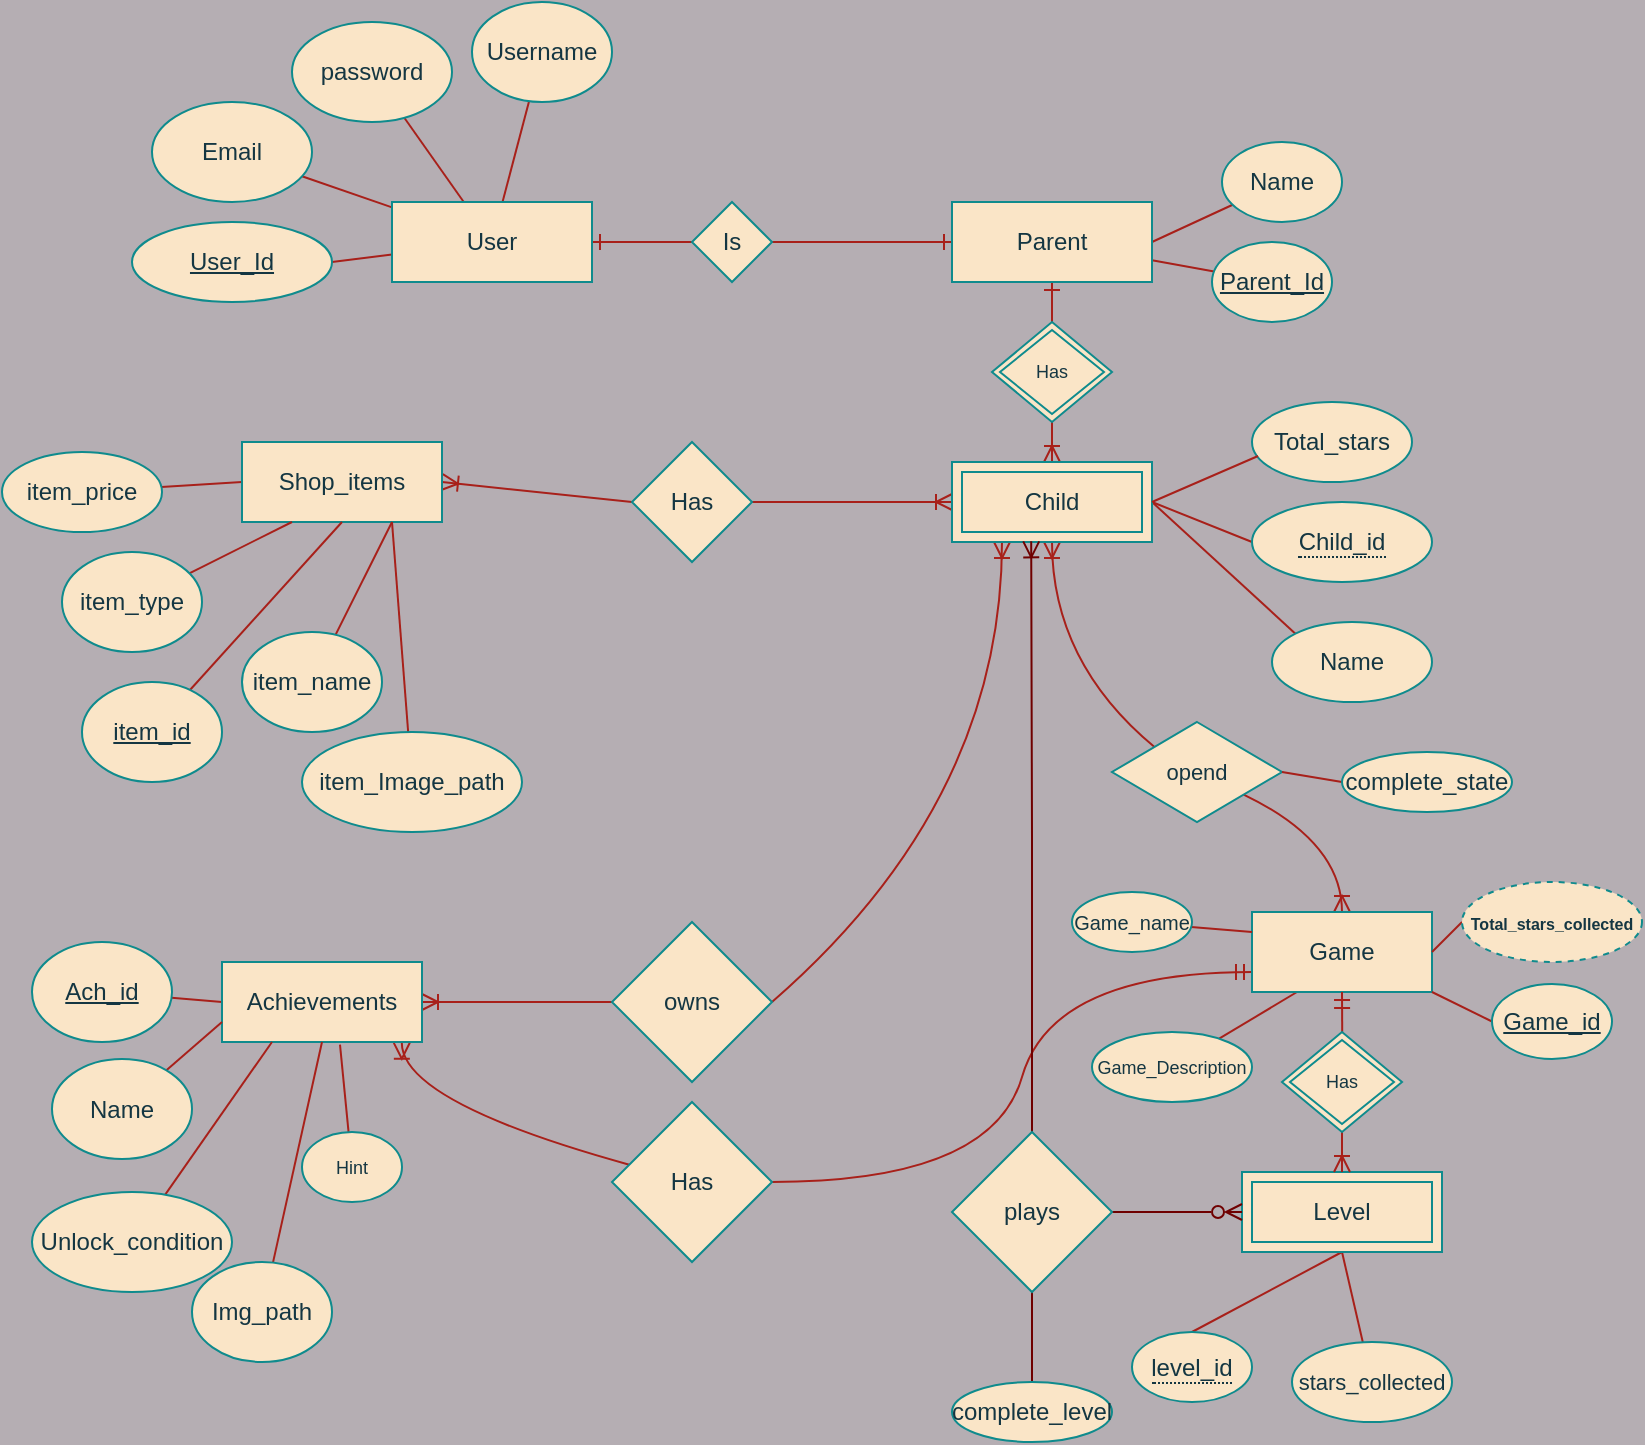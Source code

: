 <mxfile version="20.6.0" type="device"><diagram id="R2lEEEUBdFMjLlhIrx00" name="Page-1"><mxGraphModel dx="1419" dy="788" grid="1" gridSize="10" guides="1" tooltips="1" connect="1" arrows="1" fold="1" page="1" pageScale="1" pageWidth="850" pageHeight="1100" background="#B5AEB3" math="0" shadow="0" extFonts="Permanent Marker^https://fonts.googleapis.com/css?family=Permanent+Marker"><root><mxCell id="0"/><mxCell id="1" parent="0"/><mxCell id="LrDNY6gh-SelrB8s0ldX-5" value="" style="rounded=0;orthogonalLoop=1;jettySize=auto;html=1;endArrow=none;endFill=0;labelBackgroundColor=#DAD2D8;strokeColor=#A8201A;fontColor=#143642;curved=1;" parent="1" source="LrDNY6gh-SelrB8s0ldX-3" target="LrDNY6gh-SelrB8s0ldX-4" edge="1"><mxGeometry relative="1" as="geometry"/></mxCell><mxCell id="LrDNY6gh-SelrB8s0ldX-8" value="" style="rounded=0;orthogonalLoop=1;jettySize=auto;html=1;endArrow=none;endFill=0;labelBackgroundColor=#DAD2D8;strokeColor=#A8201A;fontColor=#143642;curved=1;" parent="1" source="LrDNY6gh-SelrB8s0ldX-3" target="LrDNY6gh-SelrB8s0ldX-6" edge="1"><mxGeometry relative="1" as="geometry"/></mxCell><mxCell id="LrDNY6gh-SelrB8s0ldX-10" value="" style="rounded=0;orthogonalLoop=1;jettySize=auto;html=1;endArrow=none;endFill=0;labelBackgroundColor=#DAD2D8;strokeColor=#A8201A;fontColor=#143642;curved=1;" parent="1" source="LrDNY6gh-SelrB8s0ldX-3" target="LrDNY6gh-SelrB8s0ldX-9" edge="1"><mxGeometry relative="1" as="geometry"/></mxCell><mxCell id="LrDNY6gh-SelrB8s0ldX-12" value="" style="rounded=0;orthogonalLoop=1;jettySize=auto;html=1;exitX=1;exitY=0.5;exitDx=0;exitDy=0;endArrow=none;endFill=0;labelBackgroundColor=#DAD2D8;strokeColor=#A8201A;fontColor=#143642;curved=1;" parent="1" source="LrDNY6gh-SelrB8s0ldX-15" target="LrDNY6gh-SelrB8s0ldX-11" edge="1"><mxGeometry relative="1" as="geometry"/></mxCell><mxCell id="LrDNY6gh-SelrB8s0ldX-19" style="edgeStyle=none;rounded=0;orthogonalLoop=1;jettySize=auto;html=1;entryX=1;entryY=0.5;entryDx=0;entryDy=0;endArrow=none;endFill=0;labelBackgroundColor=#DAD2D8;strokeColor=#A8201A;fontColor=#143642;curved=1;" parent="1" source="LrDNY6gh-SelrB8s0ldX-3" target="LrDNY6gh-SelrB8s0ldX-16" edge="1"><mxGeometry relative="1" as="geometry"/></mxCell><mxCell id="LrDNY6gh-SelrB8s0ldX-98" style="edgeStyle=none;rounded=0;orthogonalLoop=1;jettySize=auto;html=1;exitX=1;exitY=0.5;exitDx=0;exitDy=0;entryX=0;entryY=0.5;entryDx=0;entryDy=0;fontSize=11;startArrow=ERone;startFill=0;endArrow=none;endFill=0;labelBackgroundColor=#DAD2D8;strokeColor=#A8201A;fontColor=#143642;curved=1;" parent="1" source="LrDNY6gh-SelrB8s0ldX-3" target="LrDNY6gh-SelrB8s0ldX-95" edge="1"><mxGeometry relative="1" as="geometry"/></mxCell><mxCell id="LrDNY6gh-SelrB8s0ldX-3" value="User" style="whiteSpace=wrap;html=1;align=center;rounded=0;fillColor=#FAE5C7;strokeColor=#0F8B8D;fontColor=#143642;" parent="1" vertex="1"><mxGeometry x="200" y="110" width="100" height="40" as="geometry"/></mxCell><mxCell id="LrDNY6gh-SelrB8s0ldX-4" value="Username" style="ellipse;whiteSpace=wrap;html=1;rounded=0;fillColor=#FAE5C7;strokeColor=#0F8B8D;fontColor=#143642;" parent="1" vertex="1"><mxGeometry x="240" y="10" width="70" height="50" as="geometry"/></mxCell><mxCell id="LrDNY6gh-SelrB8s0ldX-6" value="password" style="ellipse;whiteSpace=wrap;html=1;rounded=0;fillColor=#FAE5C7;strokeColor=#0F8B8D;fontColor=#143642;" parent="1" vertex="1"><mxGeometry x="150" y="20" width="80" height="50" as="geometry"/></mxCell><mxCell id="LrDNY6gh-SelrB8s0ldX-9" value="Email" style="ellipse;whiteSpace=wrap;html=1;rounded=0;fillColor=#FAE5C7;strokeColor=#0F8B8D;fontColor=#143642;" parent="1" vertex="1"><mxGeometry x="80" y="60" width="80" height="50" as="geometry"/></mxCell><mxCell id="LrDNY6gh-SelrB8s0ldX-11" value="Name" style="ellipse;whiteSpace=wrap;html=1;rounded=0;fillColor=#FAE5C7;strokeColor=#0F8B8D;fontColor=#143642;" parent="1" vertex="1"><mxGeometry x="615" y="80" width="60" height="40" as="geometry"/></mxCell><mxCell id="LrDNY6gh-SelrB8s0ldX-18" value="" style="edgeStyle=none;rounded=0;orthogonalLoop=1;jettySize=auto;html=1;endArrow=none;endFill=0;labelBackgroundColor=#DAD2D8;strokeColor=#A8201A;fontColor=#143642;curved=1;" parent="1" source="LrDNY6gh-SelrB8s0ldX-15" target="LrDNY6gh-SelrB8s0ldX-20" edge="1"><mxGeometry relative="1" as="geometry"><mxPoint x="650.0" y="130" as="targetPoint"/></mxGeometry></mxCell><mxCell id="LrDNY6gh-SelrB8s0ldX-96" value="" style="edgeStyle=none;rounded=0;orthogonalLoop=1;jettySize=auto;html=1;fontSize=11;startArrow=ERone;startFill=0;endArrow=none;endFill=0;labelBackgroundColor=#DAD2D8;strokeColor=#A8201A;fontColor=#143642;curved=1;" parent="1" source="LrDNY6gh-SelrB8s0ldX-15" target="LrDNY6gh-SelrB8s0ldX-95" edge="1"><mxGeometry relative="1" as="geometry"/></mxCell><mxCell id="LrDNY6gh-SelrB8s0ldX-100" value="" style="edgeStyle=none;rounded=0;orthogonalLoop=1;jettySize=auto;html=1;fontSize=11;startArrow=ERone;startFill=0;endArrow=none;endFill=0;entryX=0.5;entryY=0;entryDx=0;entryDy=0;labelBackgroundColor=#DAD2D8;strokeColor=#A8201A;fontColor=#143642;curved=1;" parent="1" source="LrDNY6gh-SelrB8s0ldX-15" target="LrDNY6gh-SelrB8s0ldX-122" edge="1"><mxGeometry relative="1" as="geometry"><mxPoint x="530" y="170.0" as="targetPoint"/></mxGeometry></mxCell><mxCell id="LrDNY6gh-SelrB8s0ldX-15" value="Parent" style="whiteSpace=wrap;html=1;align=center;rounded=0;fillColor=#FAE5C7;strokeColor=#0F8B8D;fontColor=#143642;" parent="1" vertex="1"><mxGeometry x="480" y="110" width="100" height="40" as="geometry"/></mxCell><mxCell id="LrDNY6gh-SelrB8s0ldX-16" value="User_Id" style="ellipse;whiteSpace=wrap;html=1;align=center;fontStyle=4;rounded=0;fillColor=#FAE5C7;strokeColor=#0F8B8D;fontColor=#143642;" parent="1" vertex="1"><mxGeometry x="70" y="120" width="100" height="40" as="geometry"/></mxCell><mxCell id="LrDNY6gh-SelrB8s0ldX-20" value="Parent_Id" style="ellipse;whiteSpace=wrap;html=1;align=center;fontStyle=4;rounded=0;fillColor=#FAE5C7;strokeColor=#0F8B8D;fontColor=#143642;" parent="1" vertex="1"><mxGeometry x="610" y="130" width="60" height="40" as="geometry"/></mxCell><mxCell id="LrDNY6gh-SelrB8s0ldX-24" style="edgeStyle=none;rounded=0;orthogonalLoop=1;jettySize=auto;html=1;exitX=1;exitY=0.5;exitDx=0;exitDy=0;entryX=0;entryY=0.5;entryDx=0;entryDy=0;endArrow=none;endFill=0;labelBackgroundColor=#DAD2D8;strokeColor=#A8201A;fontColor=#143642;curved=1;" parent="1" source="LrDNY6gh-SelrB8s0ldX-21" target="LrDNY6gh-SelrB8s0ldX-25" edge="1"><mxGeometry relative="1" as="geometry"><mxPoint x="620.0" y="280" as="targetPoint"/></mxGeometry></mxCell><mxCell id="LrDNY6gh-SelrB8s0ldX-28" style="edgeStyle=none;rounded=0;orthogonalLoop=1;jettySize=auto;html=1;exitX=1;exitY=0.5;exitDx=0;exitDy=0;entryX=0;entryY=0;entryDx=0;entryDy=0;endArrow=none;endFill=0;labelBackgroundColor=#DAD2D8;strokeColor=#A8201A;fontColor=#143642;curved=1;" parent="1" source="LrDNY6gh-SelrB8s0ldX-21" target="LrDNY6gh-SelrB8s0ldX-26" edge="1"><mxGeometry relative="1" as="geometry"/></mxCell><mxCell id="LrDNY6gh-SelrB8s0ldX-94" style="edgeStyle=none;rounded=0;orthogonalLoop=1;jettySize=auto;html=1;exitX=0.5;exitY=1;exitDx=0;exitDy=0;fontSize=11;startArrow=ERoneToMany;startFill=0;endArrow=none;endFill=0;entryX=0;entryY=0;entryDx=0;entryDy=0;labelBackgroundColor=#DAD2D8;strokeColor=#A8201A;fontColor=#143642;curved=1;" parent="1" source="LrDNY6gh-SelrB8s0ldX-21" target="LrDNY6gh-SelrB8s0ldX-89" edge="1"><mxGeometry relative="1" as="geometry"><mxPoint x="560" y="380" as="targetPoint"/><Array as="points"><mxPoint x="530" y="340"/></Array></mxGeometry></mxCell><mxCell id="LrDNY6gh-SelrB8s0ldX-102" style="edgeStyle=none;rounded=0;orthogonalLoop=1;jettySize=auto;html=1;exitX=0.5;exitY=0;exitDx=0;exitDy=0;entryX=0.5;entryY=1;entryDx=0;entryDy=0;fontSize=11;startArrow=ERoneToMany;startFill=0;endArrow=none;endFill=0;labelBackgroundColor=#DAD2D8;strokeColor=#A8201A;fontColor=#143642;curved=1;" parent="1" source="LrDNY6gh-SelrB8s0ldX-21" target="LrDNY6gh-SelrB8s0ldX-122" edge="1"><mxGeometry relative="1" as="geometry"><mxPoint x="530" y="220.0" as="targetPoint"/></mxGeometry></mxCell><mxCell id="LrDNY6gh-SelrB8s0ldX-106" style="edgeStyle=none;rounded=0;orthogonalLoop=1;jettySize=auto;html=1;entryX=1;entryY=0.5;entryDx=0;entryDy=0;fontSize=11;startArrow=ERoneToMany;startFill=0;endArrow=none;endFill=0;exitX=0.25;exitY=1;exitDx=0;exitDy=0;labelBackgroundColor=#DAD2D8;strokeColor=#A8201A;fontColor=#143642;curved=1;" parent="1" source="LrDNY6gh-SelrB8s0ldX-21" target="LrDNY6gh-SelrB8s0ldX-104" edge="1"><mxGeometry relative="1" as="geometry"><Array as="points"><mxPoint x="505" y="410"/></Array></mxGeometry></mxCell><mxCell id="LrDNY6gh-SelrB8s0ldX-118" value="" style="edgeStyle=none;rounded=0;orthogonalLoop=1;jettySize=auto;html=1;fontSize=9;startArrow=ERoneToMany;startFill=0;endArrow=none;endFill=0;labelBackgroundColor=#DAD2D8;strokeColor=#A8201A;fontColor=#143642;curved=1;" parent="1" source="LrDNY6gh-SelrB8s0ldX-21" target="LrDNY6gh-SelrB8s0ldX-117" edge="1"><mxGeometry relative="1" as="geometry"/></mxCell><mxCell id="LrDNY6gh-SelrB8s0ldX-21" value="Child" style="shape=ext;margin=3;double=1;whiteSpace=wrap;html=1;align=center;rounded=0;fillColor=#FAE5C7;strokeColor=#0F8B8D;fontColor=#143642;" parent="1" vertex="1"><mxGeometry x="480" y="240" width="100" height="40" as="geometry"/></mxCell><mxCell id="LrDNY6gh-SelrB8s0ldX-25" value="&lt;span style=&quot;border-bottom: 1px dotted&quot;&gt;Child_id&lt;/span&gt;" style="ellipse;whiteSpace=wrap;html=1;align=center;rounded=0;fillColor=#FAE5C7;strokeColor=#0F8B8D;fontColor=#143642;" parent="1" vertex="1"><mxGeometry x="630" y="260" width="90" height="40" as="geometry"/></mxCell><mxCell id="LrDNY6gh-SelrB8s0ldX-26" value="Name" style="ellipse;whiteSpace=wrap;html=1;rounded=0;fillColor=#FAE5C7;strokeColor=#0F8B8D;fontColor=#143642;" parent="1" vertex="1"><mxGeometry x="640" y="320" width="80" height="40" as="geometry"/></mxCell><mxCell id="LrDNY6gh-SelrB8s0ldX-29" style="edgeStyle=none;rounded=0;orthogonalLoop=1;jettySize=auto;html=1;exitX=1;exitY=0.5;exitDx=0;exitDy=0;labelBackgroundColor=#DAD2D8;strokeColor=#A8201A;fontColor=#143642;curved=1;" parent="1" source="LrDNY6gh-SelrB8s0ldX-25" target="LrDNY6gh-SelrB8s0ldX-25" edge="1"><mxGeometry relative="1" as="geometry"/></mxCell><mxCell id="LrDNY6gh-SelrB8s0ldX-32" value="" style="edgeStyle=none;rounded=0;orthogonalLoop=1;jettySize=auto;html=1;endArrow=none;endFill=0;exitX=0;exitY=0.5;exitDx=0;exitDy=0;labelBackgroundColor=#DAD2D8;strokeColor=#A8201A;fontColor=#143642;curved=1;" parent="1" source="LrDNY6gh-SelrB8s0ldX-30" target="LrDNY6gh-SelrB8s0ldX-31" edge="1"><mxGeometry relative="1" as="geometry"/></mxCell><mxCell id="LrDNY6gh-SelrB8s0ldX-105" value="" style="edgeStyle=none;rounded=0;orthogonalLoop=1;jettySize=auto;html=1;fontSize=11;startArrow=ERoneToMany;startFill=0;endArrow=none;endFill=0;labelBackgroundColor=#DAD2D8;strokeColor=#A8201A;fontColor=#143642;curved=1;" parent="1" source="LrDNY6gh-SelrB8s0ldX-30" target="LrDNY6gh-SelrB8s0ldX-104" edge="1"><mxGeometry relative="1" as="geometry"/></mxCell><mxCell id="LrDNY6gh-SelrB8s0ldX-109" value="" style="edgeStyle=none;rounded=0;orthogonalLoop=1;jettySize=auto;html=1;fontSize=11;startArrow=ERoneToMany;startFill=0;endArrow=none;endFill=0;exitX=0.899;exitY=1.01;exitDx=0;exitDy=0;exitPerimeter=0;labelBackgroundColor=#DAD2D8;strokeColor=#A8201A;fontColor=#143642;curved=1;" parent="1" source="LrDNY6gh-SelrB8s0ldX-30" target="LrDNY6gh-SelrB8s0ldX-108" edge="1"><mxGeometry relative="1" as="geometry"><Array as="points"><mxPoint x="205" y="560"/></Array></mxGeometry></mxCell><mxCell id="LrDNY6gh-SelrB8s0ldX-30" value="Achievements" style="whiteSpace=wrap;html=1;align=center;flipH=0;flipV=0;rounded=0;fillColor=#FAE5C7;strokeColor=#0F8B8D;fontColor=#143642;" parent="1" vertex="1"><mxGeometry x="115" y="490" width="100" height="40" as="geometry"/></mxCell><mxCell id="LrDNY6gh-SelrB8s0ldX-31" value="Ach_id" style="ellipse;whiteSpace=wrap;html=1;fontStyle=4;flipH=0;flipV=0;rounded=0;fillColor=#FAE5C7;strokeColor=#0F8B8D;fontColor=#143642;" parent="1" vertex="1"><mxGeometry x="20" y="480" width="70" height="50" as="geometry"/></mxCell><mxCell id="LrDNY6gh-SelrB8s0ldX-33" value="" style="edgeStyle=none;rounded=0;orthogonalLoop=1;jettySize=auto;html=1;exitX=0;exitY=0.75;exitDx=0;exitDy=0;endArrow=none;endFill=0;labelBackgroundColor=#DAD2D8;strokeColor=#A8201A;fontColor=#143642;curved=1;" parent="1" source="LrDNY6gh-SelrB8s0ldX-30" target="LrDNY6gh-SelrB8s0ldX-34" edge="1"><mxGeometry relative="1" as="geometry"><mxPoint x="185" y="575.556" as="sourcePoint"/></mxGeometry></mxCell><mxCell id="LrDNY6gh-SelrB8s0ldX-34" value="Name" style="ellipse;whiteSpace=wrap;html=1;flipH=0;flipV=0;rounded=0;fillColor=#FAE5C7;strokeColor=#0F8B8D;fontColor=#143642;" parent="1" vertex="1"><mxGeometry x="30" y="538.5" width="70" height="50" as="geometry"/></mxCell><mxCell id="LrDNY6gh-SelrB8s0ldX-35" value="" style="edgeStyle=none;rounded=0;orthogonalLoop=1;jettySize=auto;html=1;exitX=0.59;exitY=1.033;exitDx=0;exitDy=0;exitPerimeter=0;endArrow=none;endFill=0;labelBackgroundColor=#DAD2D8;strokeColor=#A8201A;fontColor=#143642;curved=1;" parent="1" source="LrDNY6gh-SelrB8s0ldX-30" target="LrDNY6gh-SelrB8s0ldX-36" edge="1"><mxGeometry relative="1" as="geometry"><mxPoint x="94.24" y="540.872" as="sourcePoint"/></mxGeometry></mxCell><mxCell id="LrDNY6gh-SelrB8s0ldX-36" value="Hint" style="ellipse;whiteSpace=wrap;html=1;flipH=0;flipV=0;fontSize=9;rounded=0;fillColor=#FAE5C7;strokeColor=#0F8B8D;fontColor=#143642;" parent="1" vertex="1"><mxGeometry x="155" y="575" width="50" height="35" as="geometry"/></mxCell><mxCell id="LrDNY6gh-SelrB8s0ldX-37" value="" style="edgeStyle=none;rounded=0;orthogonalLoop=1;jettySize=auto;html=1;exitX=0.5;exitY=1;exitDx=0;exitDy=0;endArrow=none;endFill=0;labelBackgroundColor=#DAD2D8;strokeColor=#A8201A;fontColor=#143642;curved=1;" parent="1" source="LrDNY6gh-SelrB8s0ldX-30" target="LrDNY6gh-SelrB8s0ldX-38" edge="1"><mxGeometry relative="1" as="geometry"><mxPoint x="5" y="595.556" as="sourcePoint"/></mxGeometry></mxCell><mxCell id="LrDNY6gh-SelrB8s0ldX-38" value="Img_path" style="ellipse;whiteSpace=wrap;html=1;flipH=0;flipV=0;rounded=0;fillColor=#FAE5C7;strokeColor=#0F8B8D;fontColor=#143642;" parent="1" vertex="1"><mxGeometry x="100" y="640" width="70" height="50" as="geometry"/></mxCell><mxCell id="LrDNY6gh-SelrB8s0ldX-39" value="" style="edgeStyle=none;rounded=0;orthogonalLoop=1;jettySize=auto;html=1;exitX=0.25;exitY=1;exitDx=0;exitDy=0;endArrow=none;endFill=0;labelBackgroundColor=#DAD2D8;strokeColor=#A8201A;fontColor=#143642;curved=1;" parent="1" source="LrDNY6gh-SelrB8s0ldX-30" target="LrDNY6gh-SelrB8s0ldX-40" edge="1"><mxGeometry relative="1" as="geometry"><mxPoint x="-10" y="575.556" as="sourcePoint"/></mxGeometry></mxCell><mxCell id="LrDNY6gh-SelrB8s0ldX-40" value="Unlock_condition" style="ellipse;whiteSpace=wrap;html=1;flipH=0;flipV=0;rounded=0;fillColor=#FAE5C7;strokeColor=#0F8B8D;fontColor=#143642;" parent="1" vertex="1"><mxGeometry x="20" y="605" width="100" height="50" as="geometry"/></mxCell><mxCell id="LrDNY6gh-SelrB8s0ldX-53" style="edgeStyle=none;rounded=0;orthogonalLoop=1;jettySize=auto;html=1;exitX=0;exitY=0.5;exitDx=0;exitDy=0;endArrow=none;endFill=0;labelBackgroundColor=#DAD2D8;strokeColor=#A8201A;fontColor=#143642;curved=1;" parent="1" source="LrDNY6gh-SelrB8s0ldX-43" target="LrDNY6gh-SelrB8s0ldX-52" edge="1"><mxGeometry relative="1" as="geometry"/></mxCell><mxCell id="LrDNY6gh-SelrB8s0ldX-119" style="edgeStyle=none;rounded=0;orthogonalLoop=1;jettySize=auto;html=1;exitX=1;exitY=0.5;exitDx=0;exitDy=0;entryX=0;entryY=0.5;entryDx=0;entryDy=0;fontSize=9;startArrow=ERoneToMany;startFill=0;endArrow=none;endFill=0;labelBackgroundColor=#DAD2D8;strokeColor=#A8201A;fontColor=#143642;curved=1;" parent="1" source="LrDNY6gh-SelrB8s0ldX-43" target="LrDNY6gh-SelrB8s0ldX-117" edge="1"><mxGeometry relative="1" as="geometry"/></mxCell><mxCell id="LrDNY6gh-SelrB8s0ldX-43" value="Shop_items" style="whiteSpace=wrap;html=1;align=center;rounded=0;fillColor=#FAE5C7;strokeColor=#0F8B8D;fontColor=#143642;" parent="1" vertex="1"><mxGeometry x="125" y="230" width="100" height="40" as="geometry"/></mxCell><mxCell id="LrDNY6gh-SelrB8s0ldX-44" value="" style="edgeStyle=none;rounded=0;orthogonalLoop=1;jettySize=auto;html=1;exitX=0.5;exitY=1;exitDx=0;exitDy=0;endArrow=none;endFill=0;labelBackgroundColor=#DAD2D8;strokeColor=#A8201A;fontColor=#143642;curved=1;" parent="1" source="LrDNY6gh-SelrB8s0ldX-43" target="LrDNY6gh-SelrB8s0ldX-45" edge="1"><mxGeometry relative="1" as="geometry"><mxPoint x="105" y="330.556" as="sourcePoint"/></mxGeometry></mxCell><mxCell id="LrDNY6gh-SelrB8s0ldX-45" value="&lt;u&gt;item_id&lt;/u&gt;" style="ellipse;whiteSpace=wrap;html=1;rounded=0;fillColor=#FAE5C7;strokeColor=#0F8B8D;fontColor=#143642;" parent="1" vertex="1"><mxGeometry x="45" y="350" width="70" height="50" as="geometry"/></mxCell><mxCell id="LrDNY6gh-SelrB8s0ldX-46" value="" style="edgeStyle=none;rounded=0;orthogonalLoop=1;jettySize=auto;html=1;exitX=0.25;exitY=1;exitDx=0;exitDy=0;endArrow=none;endFill=0;labelBackgroundColor=#DAD2D8;strokeColor=#A8201A;fontColor=#143642;curved=1;" parent="1" source="LrDNY6gh-SelrB8s0ldX-43" target="LrDNY6gh-SelrB8s0ldX-47" edge="1"><mxGeometry relative="1" as="geometry"><mxPoint x="125.0" y="270" as="sourcePoint"/></mxGeometry></mxCell><mxCell id="LrDNY6gh-SelrB8s0ldX-47" value="item_type" style="ellipse;whiteSpace=wrap;html=1;rounded=0;fillColor=#FAE5C7;strokeColor=#0F8B8D;fontColor=#143642;" parent="1" vertex="1"><mxGeometry x="35" y="285" width="70" height="50" as="geometry"/></mxCell><mxCell id="LrDNY6gh-SelrB8s0ldX-48" value="" style="edgeStyle=none;rounded=0;orthogonalLoop=1;jettySize=auto;html=1;exitX=0.75;exitY=1;exitDx=0;exitDy=0;endArrow=none;endFill=0;labelBackgroundColor=#DAD2D8;strokeColor=#A8201A;fontColor=#143642;curved=1;" parent="1" source="LrDNY6gh-SelrB8s0ldX-43" target="LrDNY6gh-SelrB8s0ldX-49" edge="1"><mxGeometry relative="1" as="geometry"><mxPoint x="215.0" y="270" as="sourcePoint"/></mxGeometry></mxCell><mxCell id="LrDNY6gh-SelrB8s0ldX-49" value="item_name" style="ellipse;whiteSpace=wrap;html=1;rounded=0;fillColor=#FAE5C7;strokeColor=#0F8B8D;fontColor=#143642;" parent="1" vertex="1"><mxGeometry x="125" y="325" width="70" height="50" as="geometry"/></mxCell><mxCell id="LrDNY6gh-SelrB8s0ldX-50" value="" style="edgeStyle=none;rounded=0;orthogonalLoop=1;jettySize=auto;html=1;exitX=0.75;exitY=1;exitDx=0;exitDy=0;endArrow=none;endFill=0;labelBackgroundColor=#DAD2D8;strokeColor=#A8201A;fontColor=#143642;curved=1;" parent="1" source="LrDNY6gh-SelrB8s0ldX-43" target="LrDNY6gh-SelrB8s0ldX-51" edge="1"><mxGeometry relative="1" as="geometry"><mxPoint x="225.0" y="270" as="sourcePoint"/></mxGeometry></mxCell><mxCell id="LrDNY6gh-SelrB8s0ldX-51" value="item_Image_path" style="ellipse;whiteSpace=wrap;html=1;rounded=0;fillColor=#FAE5C7;strokeColor=#0F8B8D;fontColor=#143642;" parent="1" vertex="1"><mxGeometry x="155" y="375" width="110" height="50" as="geometry"/></mxCell><mxCell id="LrDNY6gh-SelrB8s0ldX-52" value="item_price" style="ellipse;whiteSpace=wrap;html=1;rounded=0;fillColor=#FAE5C7;strokeColor=#0F8B8D;fontColor=#143642;" parent="1" vertex="1"><mxGeometry x="5" y="235" width="80" height="40" as="geometry"/></mxCell><mxCell id="LrDNY6gh-SelrB8s0ldX-82" style="edgeStyle=none;rounded=0;orthogonalLoop=1;jettySize=auto;html=1;exitX=0.25;exitY=1;exitDx=0;exitDy=0;endArrow=none;endFill=0;labelBackgroundColor=#DAD2D8;strokeColor=#A8201A;fontColor=#143642;curved=1;" parent="1" source="LrDNY6gh-SelrB8s0ldX-54" target="LrDNY6gh-SelrB8s0ldX-81" edge="1"><mxGeometry relative="1" as="geometry"/></mxCell><mxCell id="LrDNY6gh-SelrB8s0ldX-93" value="" style="edgeStyle=none;rounded=0;orthogonalLoop=1;jettySize=auto;html=1;fontSize=11;startArrow=ERoneToMany;startFill=0;endArrow=none;endFill=0;labelBackgroundColor=#DAD2D8;strokeColor=#A8201A;fontColor=#143642;curved=1;" parent="1" source="LrDNY6gh-SelrB8s0ldX-54" target="LrDNY6gh-SelrB8s0ldX-89" edge="1"><mxGeometry relative="1" as="geometry"><Array as="points"><mxPoint x="675" y="430"/></Array></mxGeometry></mxCell><mxCell id="LrDNY6gh-SelrB8s0ldX-113" style="edgeStyle=none;rounded=0;orthogonalLoop=1;jettySize=auto;html=1;exitX=0;exitY=0.75;exitDx=0;exitDy=0;entryX=1;entryY=0.5;entryDx=0;entryDy=0;fontSize=9;startArrow=ERmandOne;startFill=0;endArrow=none;endFill=0;labelBackgroundColor=#DAD2D8;strokeColor=#A8201A;fontColor=#143642;curved=1;" parent="1" source="LrDNY6gh-SelrB8s0ldX-54" target="LrDNY6gh-SelrB8s0ldX-108" edge="1"><mxGeometry relative="1" as="geometry"><Array as="points"><mxPoint x="530" y="495"/><mxPoint x="500" y="600"/></Array></mxGeometry></mxCell><mxCell id="LrDNY6gh-SelrB8s0ldX-54" value="Game" style="whiteSpace=wrap;html=1;align=center;rounded=0;fillColor=#FAE5C7;strokeColor=#0F8B8D;fontColor=#143642;" parent="1" vertex="1"><mxGeometry x="630" y="465" width="90" height="40" as="geometry"/></mxCell><mxCell id="LrDNY6gh-SelrB8s0ldX-60" style="edgeStyle=none;rounded=0;orthogonalLoop=1;jettySize=auto;html=1;exitX=0.5;exitY=1;exitDx=0;exitDy=0;entryX=0.5;entryY=0;entryDx=0;entryDy=0;endArrow=none;endFill=0;labelBackgroundColor=#DAD2D8;strokeColor=#A8201A;fontColor=#143642;curved=1;" parent="1" source="LrDNY6gh-SelrB8s0ldX-56" target="LrDNY6gh-SelrB8s0ldX-59" edge="1"><mxGeometry relative="1" as="geometry"/></mxCell><mxCell id="LrDNY6gh-SelrB8s0ldX-62" style="edgeStyle=none;rounded=0;orthogonalLoop=1;jettySize=auto;html=1;exitX=0.5;exitY=1;exitDx=0;exitDy=0;endArrow=none;endFill=0;labelBackgroundColor=#DAD2D8;strokeColor=#A8201A;fontColor=#143642;curved=1;" parent="1" source="LrDNY6gh-SelrB8s0ldX-56" target="LrDNY6gh-SelrB8s0ldX-61" edge="1"><mxGeometry relative="1" as="geometry"/></mxCell><mxCell id="LrDNY6gh-SelrB8s0ldX-56" value="Level" style="shape=ext;margin=3;double=1;whiteSpace=wrap;html=1;align=center;rounded=0;fillColor=#FAE5C7;strokeColor=#0F8B8D;fontColor=#143642;" parent="1" vertex="1"><mxGeometry x="625" y="595" width="100" height="40" as="geometry"/></mxCell><mxCell id="LrDNY6gh-SelrB8s0ldX-59" value="&lt;span style=&quot;border-bottom: 1px dotted&quot;&gt;level_id&lt;/span&gt;" style="ellipse;whiteSpace=wrap;html=1;align=center;rounded=0;fillColor=#FAE5C7;strokeColor=#0F8B8D;fontColor=#143642;" parent="1" vertex="1"><mxGeometry x="570" y="675" width="60" height="35" as="geometry"/></mxCell><mxCell id="LrDNY6gh-SelrB8s0ldX-61" value="&lt;font style=&quot;font-size: 11px;&quot;&gt;stars_collected&lt;/font&gt;" style="ellipse;whiteSpace=wrap;html=1;align=center;rounded=0;fillColor=#FAE5C7;strokeColor=#0F8B8D;fontColor=#143642;" parent="1" vertex="1"><mxGeometry x="650" y="680" width="80" height="40" as="geometry"/></mxCell><mxCell id="LrDNY6gh-SelrB8s0ldX-88" style="edgeStyle=none;rounded=0;orthogonalLoop=1;jettySize=auto;html=1;exitX=0.5;exitY=0;exitDx=0;exitDy=0;entryX=0.5;entryY=1;entryDx=0;entryDy=0;fontSize=11;endArrow=none;endFill=0;labelBackgroundColor=#DAD2D8;strokeColor=#6F0000;fontColor=#143642;curved=1;fillColor=#a20025;" parent="1" source="LrDNY6gh-SelrB8s0ldX-70" target="Jf3pvfJSuetG8klROse4-1" edge="1"><mxGeometry relative="1" as="geometry"><mxPoint x="710" y="550" as="targetPoint"/></mxGeometry></mxCell><mxCell id="LrDNY6gh-SelrB8s0ldX-70" value="complete_level" style="ellipse;whiteSpace=wrap;html=1;align=center;rounded=0;fillColor=#FAE5C7;strokeColor=#0F8B8D;fontColor=#143642;" parent="1" vertex="1"><mxGeometry x="480" y="700" width="80" height="30" as="geometry"/></mxCell><mxCell id="LrDNY6gh-SelrB8s0ldX-85" style="edgeStyle=none;rounded=0;orthogonalLoop=1;jettySize=auto;html=1;exitX=0;exitY=0.5;exitDx=0;exitDy=0;entryX=1;entryY=1;entryDx=0;entryDy=0;endArrow=none;endFill=0;labelBackgroundColor=#DAD2D8;strokeColor=#A8201A;fontColor=#143642;curved=1;" parent="1" source="LrDNY6gh-SelrB8s0ldX-74" target="LrDNY6gh-SelrB8s0ldX-54" edge="1"><mxGeometry relative="1" as="geometry"/></mxCell><mxCell id="LrDNY6gh-SelrB8s0ldX-74" value="Game_id" style="ellipse;whiteSpace=wrap;html=1;align=center;fontStyle=4;rounded=0;fillColor=#FAE5C7;strokeColor=#0F8B8D;fontColor=#143642;" parent="1" vertex="1"><mxGeometry x="750" y="501" width="60" height="37.5" as="geometry"/></mxCell><mxCell id="LrDNY6gh-SelrB8s0ldX-84" style="edgeStyle=none;rounded=0;orthogonalLoop=1;jettySize=auto;html=1;exitX=0;exitY=0.5;exitDx=0;exitDy=0;endArrow=none;endFill=0;entryX=1;entryY=0.5;entryDx=0;entryDy=0;labelBackgroundColor=#DAD2D8;strokeColor=#A8201A;fontColor=#143642;curved=1;" parent="1" source="LrDNY6gh-SelrB8s0ldX-78" target="LrDNY6gh-SelrB8s0ldX-54" edge="1"><mxGeometry relative="1" as="geometry"><mxPoint x="630.0" y="470" as="targetPoint"/></mxGeometry></mxCell><mxCell id="LrDNY6gh-SelrB8s0ldX-78" value="&lt;font size=&quot;1&quot; style=&quot;&quot;&gt;&lt;b style=&quot;font-size: 8px;&quot;&gt;Total_stars_collected&lt;/b&gt;&lt;/font&gt;" style="ellipse;whiteSpace=wrap;html=1;align=center;dashed=1;rounded=0;fillColor=#FAE5C7;strokeColor=#0F8B8D;fontColor=#143642;" parent="1" vertex="1"><mxGeometry x="735" y="450" width="90" height="40" as="geometry"/></mxCell><mxCell id="LrDNY6gh-SelrB8s0ldX-80" style="edgeStyle=none;rounded=0;orthogonalLoop=1;jettySize=auto;html=1;entryX=0;entryY=0.25;entryDx=0;entryDy=0;endArrow=none;endFill=0;labelBackgroundColor=#DAD2D8;strokeColor=#A8201A;fontColor=#143642;curved=1;" parent="1" source="LrDNY6gh-SelrB8s0ldX-79" target="LrDNY6gh-SelrB8s0ldX-54" edge="1"><mxGeometry relative="1" as="geometry"/></mxCell><mxCell id="LrDNY6gh-SelrB8s0ldX-79" value="&lt;font style=&quot;font-size: 10px;&quot;&gt;Game_name&lt;/font&gt;" style="ellipse;whiteSpace=wrap;html=1;align=center;rounded=0;fillColor=#FAE5C7;strokeColor=#0F8B8D;fontColor=#143642;" parent="1" vertex="1"><mxGeometry x="540" y="455" width="60" height="30" as="geometry"/></mxCell><mxCell id="LrDNY6gh-SelrB8s0ldX-81" value="&lt;font style=&quot;font-size: 9px;&quot;&gt;Game_Description&lt;/font&gt;" style="ellipse;whiteSpace=wrap;html=1;align=center;fontSize=9;rounded=0;fillColor=#FAE5C7;strokeColor=#0F8B8D;fontColor=#143642;" parent="1" vertex="1"><mxGeometry x="550" y="525" width="80" height="35" as="geometry"/></mxCell><mxCell id="LrDNY6gh-SelrB8s0ldX-86" value="" style="fontSize=12;html=1;endArrow=ERoneToMany;rounded=0;entryX=0.5;entryY=0;entryDx=0;entryDy=0;labelBackgroundColor=#DAD2D8;strokeColor=#A8201A;fontColor=#143642;curved=1;" parent="1" source="LrDNY6gh-SelrB8s0ldX-123" target="LrDNY6gh-SelrB8s0ldX-56" edge="1"><mxGeometry width="100" height="100" relative="1" as="geometry"><mxPoint x="675" y="575" as="sourcePoint"/><mxPoint x="720" y="490" as="targetPoint"/></mxGeometry></mxCell><mxCell id="LrDNY6gh-SelrB8s0ldX-87" value="" style="fontSize=12;html=1;endArrow=ERmandOne;rounded=0;entryX=0.5;entryY=1;entryDx=0;entryDy=0;exitX=0.502;exitY=0.04;exitDx=0;exitDy=0;exitPerimeter=0;labelBackgroundColor=#DAD2D8;strokeColor=#A8201A;fontColor=#143642;curved=1;" parent="1" source="LrDNY6gh-SelrB8s0ldX-123" target="LrDNY6gh-SelrB8s0ldX-54" edge="1"><mxGeometry width="100" height="100" relative="1" as="geometry"><mxPoint x="675" y="525" as="sourcePoint"/><mxPoint x="720" y="490" as="targetPoint"/></mxGeometry></mxCell><mxCell id="LrDNY6gh-SelrB8s0ldX-89" value="opend" style="shape=rhombus;perimeter=rhombusPerimeter;whiteSpace=wrap;html=1;align=center;fontSize=11;rounded=0;fillColor=#FAE5C7;strokeColor=#0F8B8D;fontColor=#143642;" parent="1" vertex="1"><mxGeometry x="560" y="370" width="85" height="50" as="geometry"/></mxCell><mxCell id="LrDNY6gh-SelrB8s0ldX-95" value="Is" style="rhombus;whiteSpace=wrap;html=1;rounded=0;fillColor=#FAE5C7;strokeColor=#0F8B8D;fontColor=#143642;" parent="1" vertex="1"><mxGeometry x="350" y="110" width="40" height="40" as="geometry"/></mxCell><mxCell id="LrDNY6gh-SelrB8s0ldX-104" value="owns" style="rhombus;whiteSpace=wrap;html=1;rounded=0;fillColor=#FAE5C7;strokeColor=#0F8B8D;fontColor=#143642;" parent="1" vertex="1"><mxGeometry x="310" y="470" width="80" height="80" as="geometry"/></mxCell><mxCell id="LrDNY6gh-SelrB8s0ldX-108" value="Has" style="rhombus;whiteSpace=wrap;html=1;rounded=0;fillColor=#FAE5C7;strokeColor=#0F8B8D;fontColor=#143642;" parent="1" vertex="1"><mxGeometry x="310" y="560" width="80" height="80" as="geometry"/></mxCell><mxCell id="LrDNY6gh-SelrB8s0ldX-117" value="Has" style="rhombus;whiteSpace=wrap;html=1;rounded=0;fillColor=#FAE5C7;strokeColor=#0F8B8D;fontColor=#143642;" parent="1" vertex="1"><mxGeometry x="320" y="230" width="60" height="60" as="geometry"/></mxCell><mxCell id="LrDNY6gh-SelrB8s0ldX-120" style="edgeStyle=none;rounded=0;orthogonalLoop=1;jettySize=auto;html=1;exitX=0;exitY=0.5;exitDx=0;exitDy=0;entryX=1;entryY=0.5;entryDx=0;entryDy=0;fontSize=11;endArrow=none;endFill=0;labelBackgroundColor=#DAD2D8;strokeColor=#A8201A;fontColor=#143642;curved=1;" parent="1" source="bdDJRLzLq-5M22E1REHO-1" edge="1"><mxGeometry relative="1" as="geometry"><mxPoint x="645" y="395" as="targetPoint"/><mxPoint x="670" y="400" as="sourcePoint"/></mxGeometry></mxCell><mxCell id="LrDNY6gh-SelrB8s0ldX-122" value="Has" style="shape=rhombus;double=1;perimeter=rhombusPerimeter;whiteSpace=wrap;html=1;align=center;fontSize=9;fillColor=#FAE5C7;strokeColor=#0F8B8D;fontColor=#143642;rounded=0;" parent="1" vertex="1"><mxGeometry x="500" y="170" width="60" height="50" as="geometry"/></mxCell><mxCell id="LrDNY6gh-SelrB8s0ldX-123" value="Has" style="shape=rhombus;double=1;perimeter=rhombusPerimeter;whiteSpace=wrap;html=1;align=center;fontSize=9;fillColor=#FAE5C7;strokeColor=#0F8B8D;fontColor=#143642;rounded=0;" parent="1" vertex="1"><mxGeometry x="645" y="525" width="60" height="50" as="geometry"/></mxCell><mxCell id="bdDJRLzLq-5M22E1REHO-1" value="complete_state" style="ellipse;whiteSpace=wrap;html=1;align=center;rounded=0;fillColor=#FAE5C7;strokeColor=#0F8B8D;fontColor=#143642;" parent="1" vertex="1"><mxGeometry x="675" y="385" width="85" height="30" as="geometry"/></mxCell><mxCell id="Jf3pvfJSuetG8klROse4-3" style="edgeStyle=orthogonalEdgeStyle;rounded=0;orthogonalLoop=1;jettySize=auto;html=1;exitX=1;exitY=0.5;exitDx=0;exitDy=0;entryX=0;entryY=0.5;entryDx=0;entryDy=0;fillColor=#a20025;strokeColor=#6F0000;endArrow=ERzeroToMany;endFill=0;" parent="1" source="Jf3pvfJSuetG8klROse4-1" target="LrDNY6gh-SelrB8s0ldX-56" edge="1"><mxGeometry relative="1" as="geometry"/></mxCell><mxCell id="Jf3pvfJSuetG8klROse4-5" style="edgeStyle=orthogonalEdgeStyle;rounded=0;orthogonalLoop=1;jettySize=auto;html=1;endArrow=ERoneToMany;endFill=0;fillColor=#a20025;strokeColor=#6F0000;entryX=0.396;entryY=0.992;entryDx=0;entryDy=0;entryPerimeter=0;" parent="1" source="Jf3pvfJSuetG8klROse4-1" target="LrDNY6gh-SelrB8s0ldX-21" edge="1"><mxGeometry relative="1" as="geometry"><mxPoint x="521" y="280" as="targetPoint"/></mxGeometry></mxCell><mxCell id="Jf3pvfJSuetG8klROse4-1" value="plays" style="rhombus;whiteSpace=wrap;html=1;fillColor=#FAE5C7;strokeColor=#0F8B8D;fontColor=#143642;rounded=0;" parent="1" vertex="1"><mxGeometry x="480" y="575" width="80" height="80" as="geometry"/></mxCell><mxCell id="-9WhxyZsZj-N0ZBTU75A-2" value="Total_stars" style="ellipse;whiteSpace=wrap;html=1;rounded=0;fillColor=#FAE5C7;strokeColor=#0F8B8D;fontColor=#143642;" vertex="1" parent="1"><mxGeometry x="630" y="210" width="80" height="40" as="geometry"/></mxCell><mxCell id="-9WhxyZsZj-N0ZBTU75A-4" style="edgeStyle=none;rounded=0;orthogonalLoop=1;jettySize=auto;html=1;entryX=0.038;entryY=0.675;entryDx=0;entryDy=0;endArrow=none;endFill=0;labelBackgroundColor=#DAD2D8;strokeColor=#A8201A;fontColor=#143642;curved=1;entryPerimeter=0;" edge="1" parent="1" target="-9WhxyZsZj-N0ZBTU75A-2"><mxGeometry relative="1" as="geometry"><mxPoint x="640" y="290" as="targetPoint"/><mxPoint x="580" y="260" as="sourcePoint"/></mxGeometry></mxCell></root></mxGraphModel></diagram></mxfile>